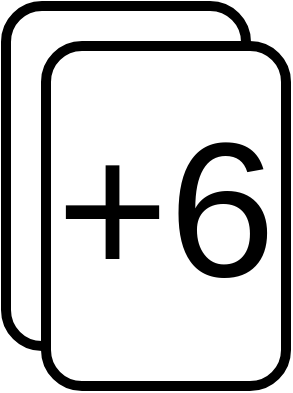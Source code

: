 <mxfile pages="1" version="11.2.8" type="device"><diagram id="f3Kx9sh3Oe-NLmJersw_" name="Page-1"><mxGraphModel dx="946" dy="498" grid="1" gridSize="10" guides="1" tooltips="1" connect="1" arrows="1" fold="1" page="1" pageScale="1" pageWidth="200" pageHeight="200" math="0" shadow="0"><root><mxCell id="0"/><mxCell id="1" parent="0"/><mxCell id="yrMfAnYa1z7VzpXIv-0q-1" value="" style="rounded=1;whiteSpace=wrap;html=1;strokeWidth=5;" parent="1" vertex="1"><mxGeometry x="30" y="4" width="120" height="170" as="geometry"/></mxCell><mxCell id="yrMfAnYa1z7VzpXIv-0q-2" value="" style="rounded=1;whiteSpace=wrap;html=1;strokeWidth=5;" parent="1" vertex="1"><mxGeometry x="50" y="24" width="120" height="170" as="geometry"/></mxCell><mxCell id="yrMfAnYa1z7VzpXIv-0q-3" value="+6" style="text;html=1;strokeColor=none;fillColor=none;align=center;verticalAlign=middle;whiteSpace=wrap;rounded=0;fontSize=96;" parent="1" vertex="1"><mxGeometry x="50" y="20" width="120" height="170" as="geometry"/></mxCell></root></mxGraphModel></diagram></mxfile>